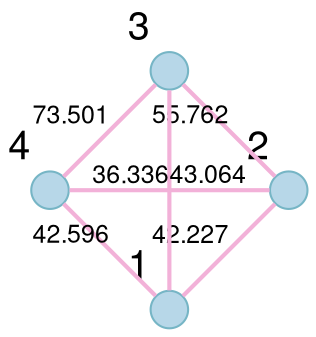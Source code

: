 digraph graph_visual_4n_4m {

	layout=circo
	fontname="Helvetica,Arial,sans-serif"
	node [fontname="Helvetica,Arial,sans-serif", fontsize=19, style=filled, shape=circle, height=0.25, color="#76b5c5", fillcolor="#b7d7e8"]
	edge [fontname="Helvetica,Arial,sans-serif", fontsize=12, color="#f2b1d8", penwidth=2]
	rankdir=LR;

	node [style=filled, shape=circle, height=0.25]
	edge [dir=none]
	1	[xlabel=1, label=""]
	2	[xlabel=2, label=""]
	3	[xlabel=3, label=""]
	4	[xlabel=4, label=""]

	2 -> 1 [label=42.227 ]
	3 -> 1 [label=36.336 ]
	4 -> 2 [label=43.064 ]
	1 -> 4 [label=42.596 ]
	2 -> 3 [label=55.762 ]
	3 -> 4 [label=73.501 ]
}
